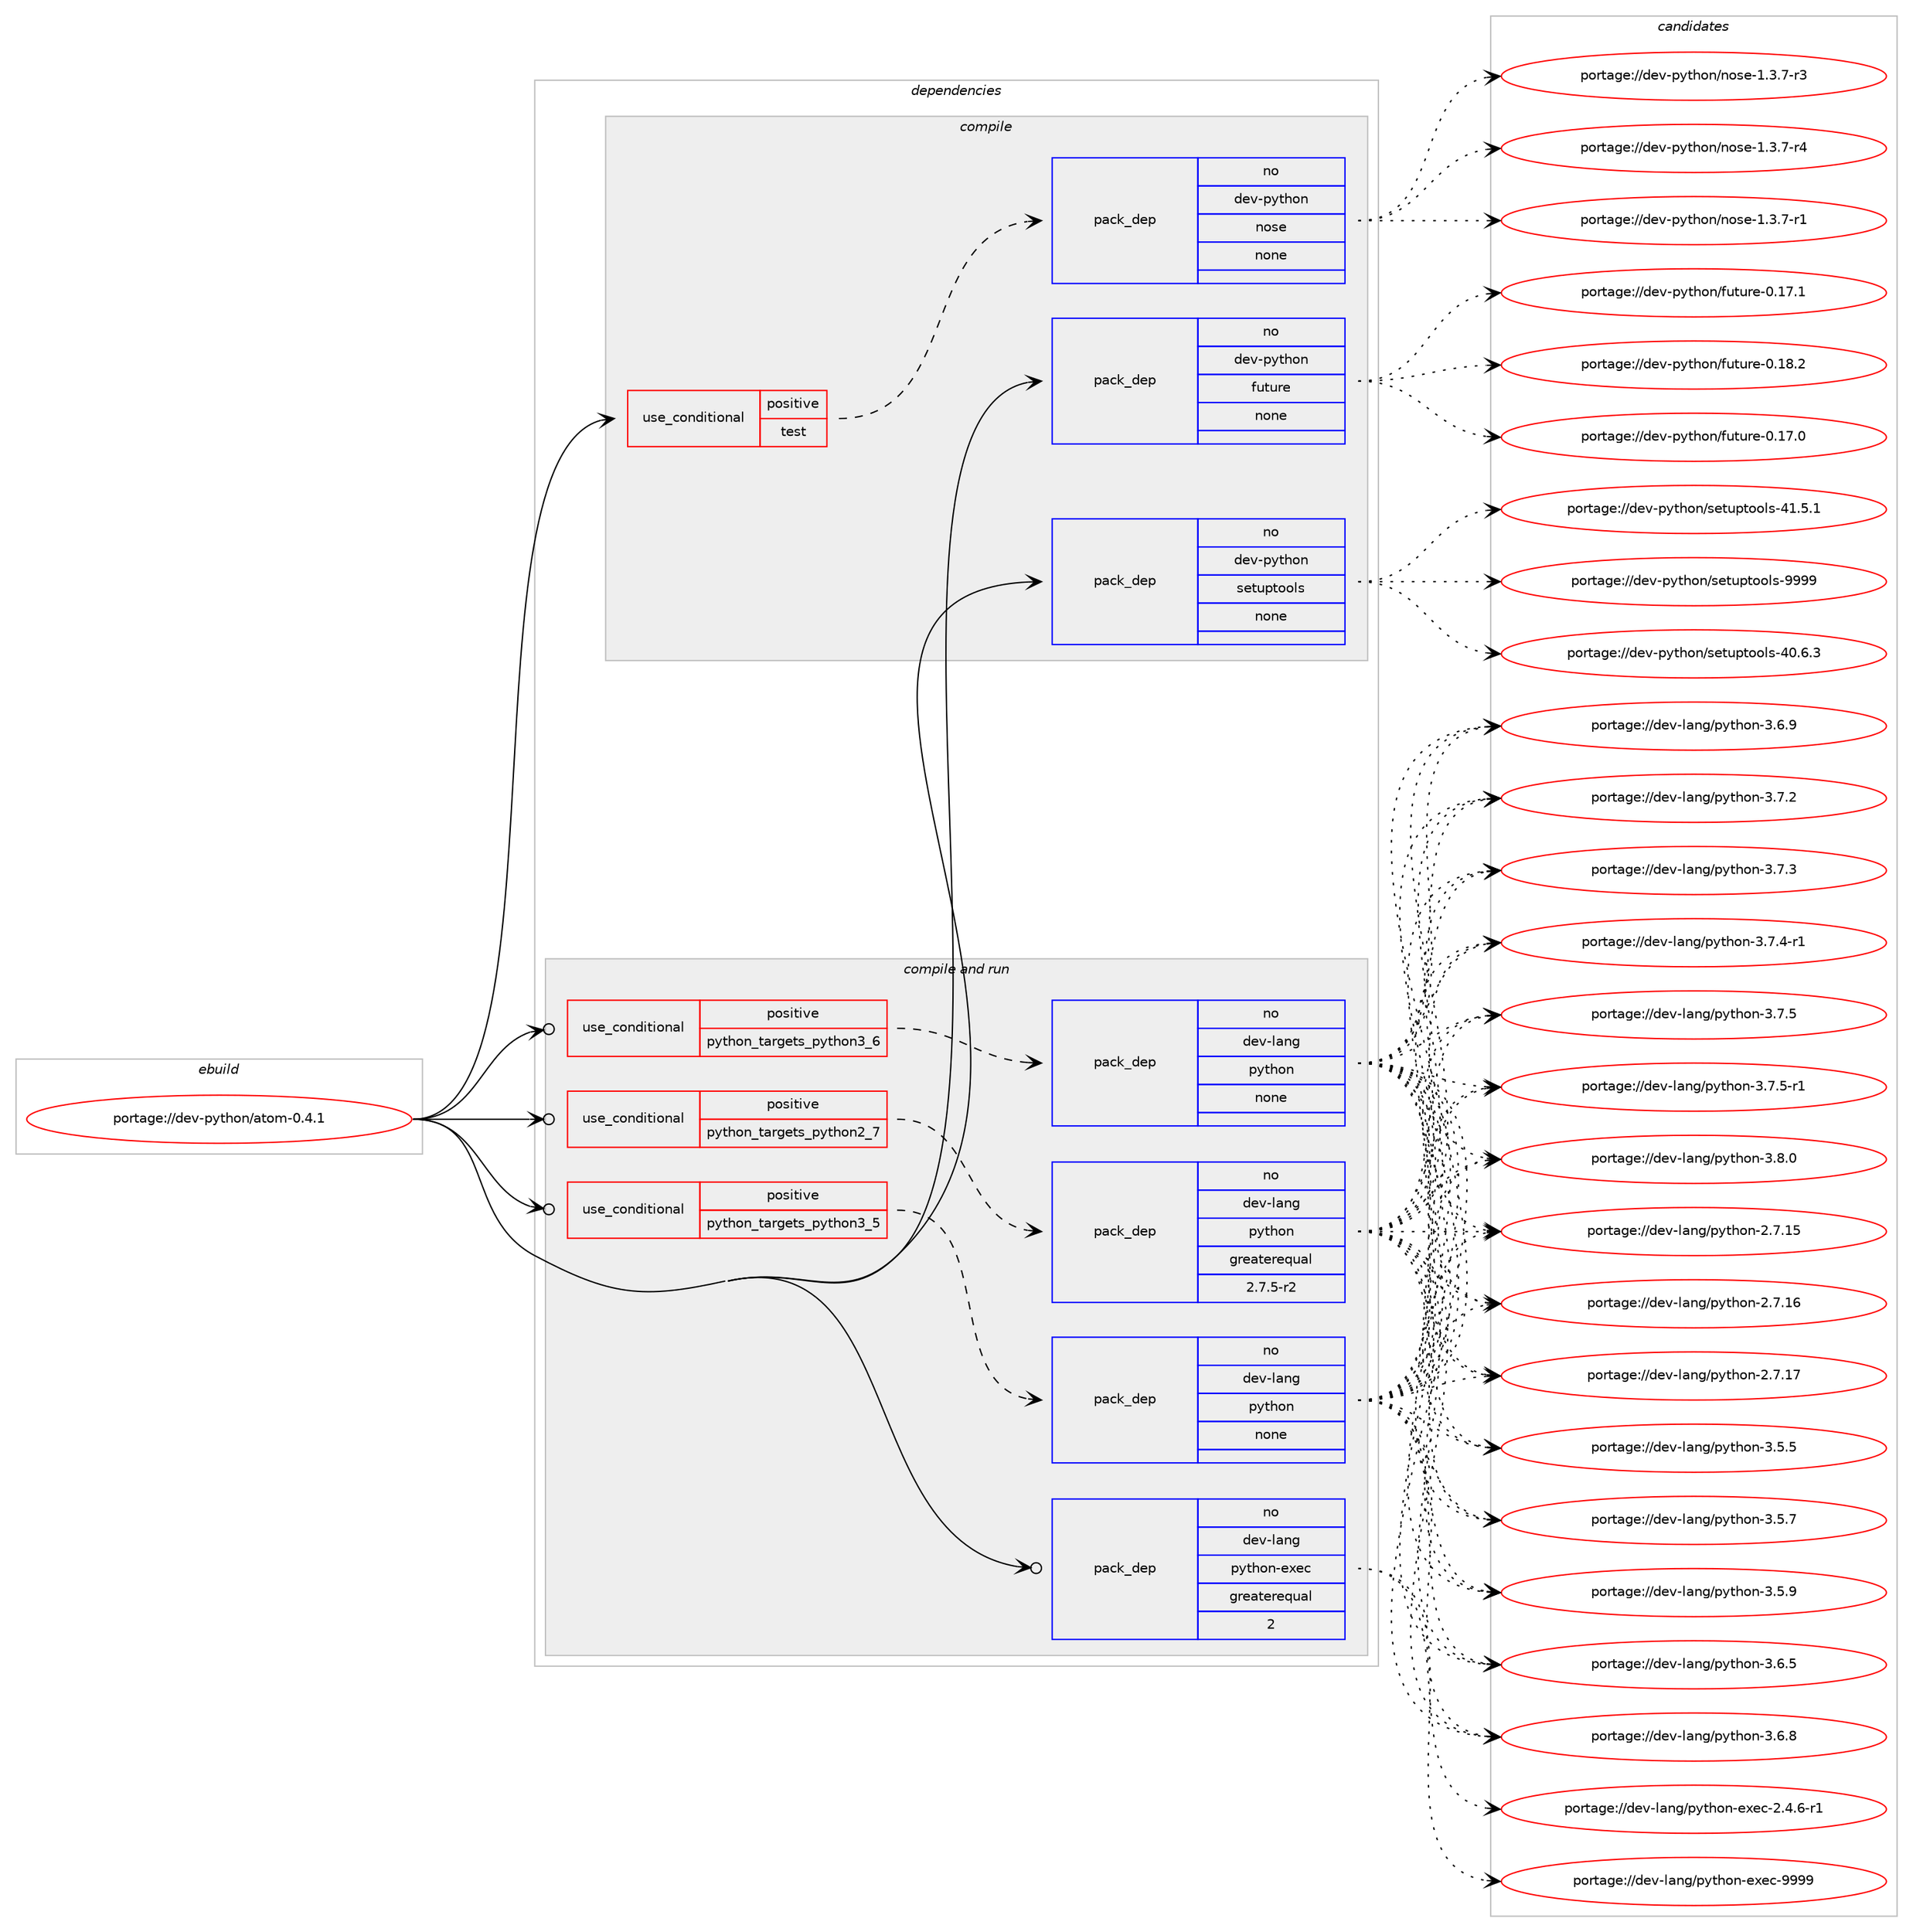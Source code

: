 digraph prolog {

# *************
# Graph options
# *************

newrank=true;
concentrate=true;
compound=true;
graph [rankdir=LR,fontname=Helvetica,fontsize=10,ranksep=1.5];#, ranksep=2.5, nodesep=0.2];
edge  [arrowhead=vee];
node  [fontname=Helvetica,fontsize=10];

# **********
# The ebuild
# **********

subgraph cluster_leftcol {
color=gray;
rank=same;
label=<<i>ebuild</i>>;
id [label="portage://dev-python/atom-0.4.1", color=red, width=4, href="../dev-python/atom-0.4.1.svg"];
}

# ****************
# The dependencies
# ****************

subgraph cluster_midcol {
color=gray;
label=<<i>dependencies</i>>;
subgraph cluster_compile {
fillcolor="#eeeeee";
style=filled;
label=<<i>compile</i>>;
subgraph cond25736 {
dependency130206 [label=<<TABLE BORDER="0" CELLBORDER="1" CELLSPACING="0" CELLPADDING="4"><TR><TD ROWSPAN="3" CELLPADDING="10">use_conditional</TD></TR><TR><TD>positive</TD></TR><TR><TD>test</TD></TR></TABLE>>, shape=none, color=red];
subgraph pack101165 {
dependency130207 [label=<<TABLE BORDER="0" CELLBORDER="1" CELLSPACING="0" CELLPADDING="4" WIDTH="220"><TR><TD ROWSPAN="6" CELLPADDING="30">pack_dep</TD></TR><TR><TD WIDTH="110">no</TD></TR><TR><TD>dev-python</TD></TR><TR><TD>nose</TD></TR><TR><TD>none</TD></TR><TR><TD></TD></TR></TABLE>>, shape=none, color=blue];
}
dependency130206:e -> dependency130207:w [weight=20,style="dashed",arrowhead="vee"];
}
id:e -> dependency130206:w [weight=20,style="solid",arrowhead="vee"];
subgraph pack101166 {
dependency130208 [label=<<TABLE BORDER="0" CELLBORDER="1" CELLSPACING="0" CELLPADDING="4" WIDTH="220"><TR><TD ROWSPAN="6" CELLPADDING="30">pack_dep</TD></TR><TR><TD WIDTH="110">no</TD></TR><TR><TD>dev-python</TD></TR><TR><TD>future</TD></TR><TR><TD>none</TD></TR><TR><TD></TD></TR></TABLE>>, shape=none, color=blue];
}
id:e -> dependency130208:w [weight=20,style="solid",arrowhead="vee"];
subgraph pack101167 {
dependency130209 [label=<<TABLE BORDER="0" CELLBORDER="1" CELLSPACING="0" CELLPADDING="4" WIDTH="220"><TR><TD ROWSPAN="6" CELLPADDING="30">pack_dep</TD></TR><TR><TD WIDTH="110">no</TD></TR><TR><TD>dev-python</TD></TR><TR><TD>setuptools</TD></TR><TR><TD>none</TD></TR><TR><TD></TD></TR></TABLE>>, shape=none, color=blue];
}
id:e -> dependency130209:w [weight=20,style="solid",arrowhead="vee"];
}
subgraph cluster_compileandrun {
fillcolor="#eeeeee";
style=filled;
label=<<i>compile and run</i>>;
subgraph cond25737 {
dependency130210 [label=<<TABLE BORDER="0" CELLBORDER="1" CELLSPACING="0" CELLPADDING="4"><TR><TD ROWSPAN="3" CELLPADDING="10">use_conditional</TD></TR><TR><TD>positive</TD></TR><TR><TD>python_targets_python2_7</TD></TR></TABLE>>, shape=none, color=red];
subgraph pack101168 {
dependency130211 [label=<<TABLE BORDER="0" CELLBORDER="1" CELLSPACING="0" CELLPADDING="4" WIDTH="220"><TR><TD ROWSPAN="6" CELLPADDING="30">pack_dep</TD></TR><TR><TD WIDTH="110">no</TD></TR><TR><TD>dev-lang</TD></TR><TR><TD>python</TD></TR><TR><TD>greaterequal</TD></TR><TR><TD>2.7.5-r2</TD></TR></TABLE>>, shape=none, color=blue];
}
dependency130210:e -> dependency130211:w [weight=20,style="dashed",arrowhead="vee"];
}
id:e -> dependency130210:w [weight=20,style="solid",arrowhead="odotvee"];
subgraph cond25738 {
dependency130212 [label=<<TABLE BORDER="0" CELLBORDER="1" CELLSPACING="0" CELLPADDING="4"><TR><TD ROWSPAN="3" CELLPADDING="10">use_conditional</TD></TR><TR><TD>positive</TD></TR><TR><TD>python_targets_python3_5</TD></TR></TABLE>>, shape=none, color=red];
subgraph pack101169 {
dependency130213 [label=<<TABLE BORDER="0" CELLBORDER="1" CELLSPACING="0" CELLPADDING="4" WIDTH="220"><TR><TD ROWSPAN="6" CELLPADDING="30">pack_dep</TD></TR><TR><TD WIDTH="110">no</TD></TR><TR><TD>dev-lang</TD></TR><TR><TD>python</TD></TR><TR><TD>none</TD></TR><TR><TD></TD></TR></TABLE>>, shape=none, color=blue];
}
dependency130212:e -> dependency130213:w [weight=20,style="dashed",arrowhead="vee"];
}
id:e -> dependency130212:w [weight=20,style="solid",arrowhead="odotvee"];
subgraph cond25739 {
dependency130214 [label=<<TABLE BORDER="0" CELLBORDER="1" CELLSPACING="0" CELLPADDING="4"><TR><TD ROWSPAN="3" CELLPADDING="10">use_conditional</TD></TR><TR><TD>positive</TD></TR><TR><TD>python_targets_python3_6</TD></TR></TABLE>>, shape=none, color=red];
subgraph pack101170 {
dependency130215 [label=<<TABLE BORDER="0" CELLBORDER="1" CELLSPACING="0" CELLPADDING="4" WIDTH="220"><TR><TD ROWSPAN="6" CELLPADDING="30">pack_dep</TD></TR><TR><TD WIDTH="110">no</TD></TR><TR><TD>dev-lang</TD></TR><TR><TD>python</TD></TR><TR><TD>none</TD></TR><TR><TD></TD></TR></TABLE>>, shape=none, color=blue];
}
dependency130214:e -> dependency130215:w [weight=20,style="dashed",arrowhead="vee"];
}
id:e -> dependency130214:w [weight=20,style="solid",arrowhead="odotvee"];
subgraph pack101171 {
dependency130216 [label=<<TABLE BORDER="0" CELLBORDER="1" CELLSPACING="0" CELLPADDING="4" WIDTH="220"><TR><TD ROWSPAN="6" CELLPADDING="30">pack_dep</TD></TR><TR><TD WIDTH="110">no</TD></TR><TR><TD>dev-lang</TD></TR><TR><TD>python-exec</TD></TR><TR><TD>greaterequal</TD></TR><TR><TD>2</TD></TR></TABLE>>, shape=none, color=blue];
}
id:e -> dependency130216:w [weight=20,style="solid",arrowhead="odotvee"];
}
subgraph cluster_run {
fillcolor="#eeeeee";
style=filled;
label=<<i>run</i>>;
}
}

# **************
# The candidates
# **************

subgraph cluster_choices {
rank=same;
color=gray;
label=<<i>candidates</i>>;

subgraph choice101165 {
color=black;
nodesep=1;
choiceportage10010111845112121116104111110471101111151014549465146554511449 [label="portage://dev-python/nose-1.3.7-r1", color=red, width=4,href="../dev-python/nose-1.3.7-r1.svg"];
choiceportage10010111845112121116104111110471101111151014549465146554511451 [label="portage://dev-python/nose-1.3.7-r3", color=red, width=4,href="../dev-python/nose-1.3.7-r3.svg"];
choiceportage10010111845112121116104111110471101111151014549465146554511452 [label="portage://dev-python/nose-1.3.7-r4", color=red, width=4,href="../dev-python/nose-1.3.7-r4.svg"];
dependency130207:e -> choiceportage10010111845112121116104111110471101111151014549465146554511449:w [style=dotted,weight="100"];
dependency130207:e -> choiceportage10010111845112121116104111110471101111151014549465146554511451:w [style=dotted,weight="100"];
dependency130207:e -> choiceportage10010111845112121116104111110471101111151014549465146554511452:w [style=dotted,weight="100"];
}
subgraph choice101166 {
color=black;
nodesep=1;
choiceportage100101118451121211161041111104710211711611711410145484649554648 [label="portage://dev-python/future-0.17.0", color=red, width=4,href="../dev-python/future-0.17.0.svg"];
choiceportage100101118451121211161041111104710211711611711410145484649554649 [label="portage://dev-python/future-0.17.1", color=red, width=4,href="../dev-python/future-0.17.1.svg"];
choiceportage100101118451121211161041111104710211711611711410145484649564650 [label="portage://dev-python/future-0.18.2", color=red, width=4,href="../dev-python/future-0.18.2.svg"];
dependency130208:e -> choiceportage100101118451121211161041111104710211711611711410145484649554648:w [style=dotted,weight="100"];
dependency130208:e -> choiceportage100101118451121211161041111104710211711611711410145484649554649:w [style=dotted,weight="100"];
dependency130208:e -> choiceportage100101118451121211161041111104710211711611711410145484649564650:w [style=dotted,weight="100"];
}
subgraph choice101167 {
color=black;
nodesep=1;
choiceportage100101118451121211161041111104711510111611711211611111110811545524846544651 [label="portage://dev-python/setuptools-40.6.3", color=red, width=4,href="../dev-python/setuptools-40.6.3.svg"];
choiceportage100101118451121211161041111104711510111611711211611111110811545524946534649 [label="portage://dev-python/setuptools-41.5.1", color=red, width=4,href="../dev-python/setuptools-41.5.1.svg"];
choiceportage10010111845112121116104111110471151011161171121161111111081154557575757 [label="portage://dev-python/setuptools-9999", color=red, width=4,href="../dev-python/setuptools-9999.svg"];
dependency130209:e -> choiceportage100101118451121211161041111104711510111611711211611111110811545524846544651:w [style=dotted,weight="100"];
dependency130209:e -> choiceportage100101118451121211161041111104711510111611711211611111110811545524946534649:w [style=dotted,weight="100"];
dependency130209:e -> choiceportage10010111845112121116104111110471151011161171121161111111081154557575757:w [style=dotted,weight="100"];
}
subgraph choice101168 {
color=black;
nodesep=1;
choiceportage10010111845108971101034711212111610411111045504655464953 [label="portage://dev-lang/python-2.7.15", color=red, width=4,href="../dev-lang/python-2.7.15.svg"];
choiceportage10010111845108971101034711212111610411111045504655464954 [label="portage://dev-lang/python-2.7.16", color=red, width=4,href="../dev-lang/python-2.7.16.svg"];
choiceportage10010111845108971101034711212111610411111045504655464955 [label="portage://dev-lang/python-2.7.17", color=red, width=4,href="../dev-lang/python-2.7.17.svg"];
choiceportage100101118451089711010347112121116104111110455146534653 [label="portage://dev-lang/python-3.5.5", color=red, width=4,href="../dev-lang/python-3.5.5.svg"];
choiceportage100101118451089711010347112121116104111110455146534655 [label="portage://dev-lang/python-3.5.7", color=red, width=4,href="../dev-lang/python-3.5.7.svg"];
choiceportage100101118451089711010347112121116104111110455146534657 [label="portage://dev-lang/python-3.5.9", color=red, width=4,href="../dev-lang/python-3.5.9.svg"];
choiceportage100101118451089711010347112121116104111110455146544653 [label="portage://dev-lang/python-3.6.5", color=red, width=4,href="../dev-lang/python-3.6.5.svg"];
choiceportage100101118451089711010347112121116104111110455146544656 [label="portage://dev-lang/python-3.6.8", color=red, width=4,href="../dev-lang/python-3.6.8.svg"];
choiceportage100101118451089711010347112121116104111110455146544657 [label="portage://dev-lang/python-3.6.9", color=red, width=4,href="../dev-lang/python-3.6.9.svg"];
choiceportage100101118451089711010347112121116104111110455146554650 [label="portage://dev-lang/python-3.7.2", color=red, width=4,href="../dev-lang/python-3.7.2.svg"];
choiceportage100101118451089711010347112121116104111110455146554651 [label="portage://dev-lang/python-3.7.3", color=red, width=4,href="../dev-lang/python-3.7.3.svg"];
choiceportage1001011184510897110103471121211161041111104551465546524511449 [label="portage://dev-lang/python-3.7.4-r1", color=red, width=4,href="../dev-lang/python-3.7.4-r1.svg"];
choiceportage100101118451089711010347112121116104111110455146554653 [label="portage://dev-lang/python-3.7.5", color=red, width=4,href="../dev-lang/python-3.7.5.svg"];
choiceportage1001011184510897110103471121211161041111104551465546534511449 [label="portage://dev-lang/python-3.7.5-r1", color=red, width=4,href="../dev-lang/python-3.7.5-r1.svg"];
choiceportage100101118451089711010347112121116104111110455146564648 [label="portage://dev-lang/python-3.8.0", color=red, width=4,href="../dev-lang/python-3.8.0.svg"];
dependency130211:e -> choiceportage10010111845108971101034711212111610411111045504655464953:w [style=dotted,weight="100"];
dependency130211:e -> choiceportage10010111845108971101034711212111610411111045504655464954:w [style=dotted,weight="100"];
dependency130211:e -> choiceportage10010111845108971101034711212111610411111045504655464955:w [style=dotted,weight="100"];
dependency130211:e -> choiceportage100101118451089711010347112121116104111110455146534653:w [style=dotted,weight="100"];
dependency130211:e -> choiceportage100101118451089711010347112121116104111110455146534655:w [style=dotted,weight="100"];
dependency130211:e -> choiceportage100101118451089711010347112121116104111110455146534657:w [style=dotted,weight="100"];
dependency130211:e -> choiceportage100101118451089711010347112121116104111110455146544653:w [style=dotted,weight="100"];
dependency130211:e -> choiceportage100101118451089711010347112121116104111110455146544656:w [style=dotted,weight="100"];
dependency130211:e -> choiceportage100101118451089711010347112121116104111110455146544657:w [style=dotted,weight="100"];
dependency130211:e -> choiceportage100101118451089711010347112121116104111110455146554650:w [style=dotted,weight="100"];
dependency130211:e -> choiceportage100101118451089711010347112121116104111110455146554651:w [style=dotted,weight="100"];
dependency130211:e -> choiceportage1001011184510897110103471121211161041111104551465546524511449:w [style=dotted,weight="100"];
dependency130211:e -> choiceportage100101118451089711010347112121116104111110455146554653:w [style=dotted,weight="100"];
dependency130211:e -> choiceportage1001011184510897110103471121211161041111104551465546534511449:w [style=dotted,weight="100"];
dependency130211:e -> choiceportage100101118451089711010347112121116104111110455146564648:w [style=dotted,weight="100"];
}
subgraph choice101169 {
color=black;
nodesep=1;
choiceportage10010111845108971101034711212111610411111045504655464953 [label="portage://dev-lang/python-2.7.15", color=red, width=4,href="../dev-lang/python-2.7.15.svg"];
choiceportage10010111845108971101034711212111610411111045504655464954 [label="portage://dev-lang/python-2.7.16", color=red, width=4,href="../dev-lang/python-2.7.16.svg"];
choiceportage10010111845108971101034711212111610411111045504655464955 [label="portage://dev-lang/python-2.7.17", color=red, width=4,href="../dev-lang/python-2.7.17.svg"];
choiceportage100101118451089711010347112121116104111110455146534653 [label="portage://dev-lang/python-3.5.5", color=red, width=4,href="../dev-lang/python-3.5.5.svg"];
choiceportage100101118451089711010347112121116104111110455146534655 [label="portage://dev-lang/python-3.5.7", color=red, width=4,href="../dev-lang/python-3.5.7.svg"];
choiceportage100101118451089711010347112121116104111110455146534657 [label="portage://dev-lang/python-3.5.9", color=red, width=4,href="../dev-lang/python-3.5.9.svg"];
choiceportage100101118451089711010347112121116104111110455146544653 [label="portage://dev-lang/python-3.6.5", color=red, width=4,href="../dev-lang/python-3.6.5.svg"];
choiceportage100101118451089711010347112121116104111110455146544656 [label="portage://dev-lang/python-3.6.8", color=red, width=4,href="../dev-lang/python-3.6.8.svg"];
choiceportage100101118451089711010347112121116104111110455146544657 [label="portage://dev-lang/python-3.6.9", color=red, width=4,href="../dev-lang/python-3.6.9.svg"];
choiceportage100101118451089711010347112121116104111110455146554650 [label="portage://dev-lang/python-3.7.2", color=red, width=4,href="../dev-lang/python-3.7.2.svg"];
choiceportage100101118451089711010347112121116104111110455146554651 [label="portage://dev-lang/python-3.7.3", color=red, width=4,href="../dev-lang/python-3.7.3.svg"];
choiceportage1001011184510897110103471121211161041111104551465546524511449 [label="portage://dev-lang/python-3.7.4-r1", color=red, width=4,href="../dev-lang/python-3.7.4-r1.svg"];
choiceportage100101118451089711010347112121116104111110455146554653 [label="portage://dev-lang/python-3.7.5", color=red, width=4,href="../dev-lang/python-3.7.5.svg"];
choiceportage1001011184510897110103471121211161041111104551465546534511449 [label="portage://dev-lang/python-3.7.5-r1", color=red, width=4,href="../dev-lang/python-3.7.5-r1.svg"];
choiceportage100101118451089711010347112121116104111110455146564648 [label="portage://dev-lang/python-3.8.0", color=red, width=4,href="../dev-lang/python-3.8.0.svg"];
dependency130213:e -> choiceportage10010111845108971101034711212111610411111045504655464953:w [style=dotted,weight="100"];
dependency130213:e -> choiceportage10010111845108971101034711212111610411111045504655464954:w [style=dotted,weight="100"];
dependency130213:e -> choiceportage10010111845108971101034711212111610411111045504655464955:w [style=dotted,weight="100"];
dependency130213:e -> choiceportage100101118451089711010347112121116104111110455146534653:w [style=dotted,weight="100"];
dependency130213:e -> choiceportage100101118451089711010347112121116104111110455146534655:w [style=dotted,weight="100"];
dependency130213:e -> choiceportage100101118451089711010347112121116104111110455146534657:w [style=dotted,weight="100"];
dependency130213:e -> choiceportage100101118451089711010347112121116104111110455146544653:w [style=dotted,weight="100"];
dependency130213:e -> choiceportage100101118451089711010347112121116104111110455146544656:w [style=dotted,weight="100"];
dependency130213:e -> choiceportage100101118451089711010347112121116104111110455146544657:w [style=dotted,weight="100"];
dependency130213:e -> choiceportage100101118451089711010347112121116104111110455146554650:w [style=dotted,weight="100"];
dependency130213:e -> choiceportage100101118451089711010347112121116104111110455146554651:w [style=dotted,weight="100"];
dependency130213:e -> choiceportage1001011184510897110103471121211161041111104551465546524511449:w [style=dotted,weight="100"];
dependency130213:e -> choiceportage100101118451089711010347112121116104111110455146554653:w [style=dotted,weight="100"];
dependency130213:e -> choiceportage1001011184510897110103471121211161041111104551465546534511449:w [style=dotted,weight="100"];
dependency130213:e -> choiceportage100101118451089711010347112121116104111110455146564648:w [style=dotted,weight="100"];
}
subgraph choice101170 {
color=black;
nodesep=1;
choiceportage10010111845108971101034711212111610411111045504655464953 [label="portage://dev-lang/python-2.7.15", color=red, width=4,href="../dev-lang/python-2.7.15.svg"];
choiceportage10010111845108971101034711212111610411111045504655464954 [label="portage://dev-lang/python-2.7.16", color=red, width=4,href="../dev-lang/python-2.7.16.svg"];
choiceportage10010111845108971101034711212111610411111045504655464955 [label="portage://dev-lang/python-2.7.17", color=red, width=4,href="../dev-lang/python-2.7.17.svg"];
choiceportage100101118451089711010347112121116104111110455146534653 [label="portage://dev-lang/python-3.5.5", color=red, width=4,href="../dev-lang/python-3.5.5.svg"];
choiceportage100101118451089711010347112121116104111110455146534655 [label="portage://dev-lang/python-3.5.7", color=red, width=4,href="../dev-lang/python-3.5.7.svg"];
choiceportage100101118451089711010347112121116104111110455146534657 [label="portage://dev-lang/python-3.5.9", color=red, width=4,href="../dev-lang/python-3.5.9.svg"];
choiceportage100101118451089711010347112121116104111110455146544653 [label="portage://dev-lang/python-3.6.5", color=red, width=4,href="../dev-lang/python-3.6.5.svg"];
choiceportage100101118451089711010347112121116104111110455146544656 [label="portage://dev-lang/python-3.6.8", color=red, width=4,href="../dev-lang/python-3.6.8.svg"];
choiceportage100101118451089711010347112121116104111110455146544657 [label="portage://dev-lang/python-3.6.9", color=red, width=4,href="../dev-lang/python-3.6.9.svg"];
choiceportage100101118451089711010347112121116104111110455146554650 [label="portage://dev-lang/python-3.7.2", color=red, width=4,href="../dev-lang/python-3.7.2.svg"];
choiceportage100101118451089711010347112121116104111110455146554651 [label="portage://dev-lang/python-3.7.3", color=red, width=4,href="../dev-lang/python-3.7.3.svg"];
choiceportage1001011184510897110103471121211161041111104551465546524511449 [label="portage://dev-lang/python-3.7.4-r1", color=red, width=4,href="../dev-lang/python-3.7.4-r1.svg"];
choiceportage100101118451089711010347112121116104111110455146554653 [label="portage://dev-lang/python-3.7.5", color=red, width=4,href="../dev-lang/python-3.7.5.svg"];
choiceportage1001011184510897110103471121211161041111104551465546534511449 [label="portage://dev-lang/python-3.7.5-r1", color=red, width=4,href="../dev-lang/python-3.7.5-r1.svg"];
choiceportage100101118451089711010347112121116104111110455146564648 [label="portage://dev-lang/python-3.8.0", color=red, width=4,href="../dev-lang/python-3.8.0.svg"];
dependency130215:e -> choiceportage10010111845108971101034711212111610411111045504655464953:w [style=dotted,weight="100"];
dependency130215:e -> choiceportage10010111845108971101034711212111610411111045504655464954:w [style=dotted,weight="100"];
dependency130215:e -> choiceportage10010111845108971101034711212111610411111045504655464955:w [style=dotted,weight="100"];
dependency130215:e -> choiceportage100101118451089711010347112121116104111110455146534653:w [style=dotted,weight="100"];
dependency130215:e -> choiceportage100101118451089711010347112121116104111110455146534655:w [style=dotted,weight="100"];
dependency130215:e -> choiceportage100101118451089711010347112121116104111110455146534657:w [style=dotted,weight="100"];
dependency130215:e -> choiceportage100101118451089711010347112121116104111110455146544653:w [style=dotted,weight="100"];
dependency130215:e -> choiceportage100101118451089711010347112121116104111110455146544656:w [style=dotted,weight="100"];
dependency130215:e -> choiceportage100101118451089711010347112121116104111110455146544657:w [style=dotted,weight="100"];
dependency130215:e -> choiceportage100101118451089711010347112121116104111110455146554650:w [style=dotted,weight="100"];
dependency130215:e -> choiceportage100101118451089711010347112121116104111110455146554651:w [style=dotted,weight="100"];
dependency130215:e -> choiceportage1001011184510897110103471121211161041111104551465546524511449:w [style=dotted,weight="100"];
dependency130215:e -> choiceportage100101118451089711010347112121116104111110455146554653:w [style=dotted,weight="100"];
dependency130215:e -> choiceportage1001011184510897110103471121211161041111104551465546534511449:w [style=dotted,weight="100"];
dependency130215:e -> choiceportage100101118451089711010347112121116104111110455146564648:w [style=dotted,weight="100"];
}
subgraph choice101171 {
color=black;
nodesep=1;
choiceportage10010111845108971101034711212111610411111045101120101994550465246544511449 [label="portage://dev-lang/python-exec-2.4.6-r1", color=red, width=4,href="../dev-lang/python-exec-2.4.6-r1.svg"];
choiceportage10010111845108971101034711212111610411111045101120101994557575757 [label="portage://dev-lang/python-exec-9999", color=red, width=4,href="../dev-lang/python-exec-9999.svg"];
dependency130216:e -> choiceportage10010111845108971101034711212111610411111045101120101994550465246544511449:w [style=dotted,weight="100"];
dependency130216:e -> choiceportage10010111845108971101034711212111610411111045101120101994557575757:w [style=dotted,weight="100"];
}
}

}
